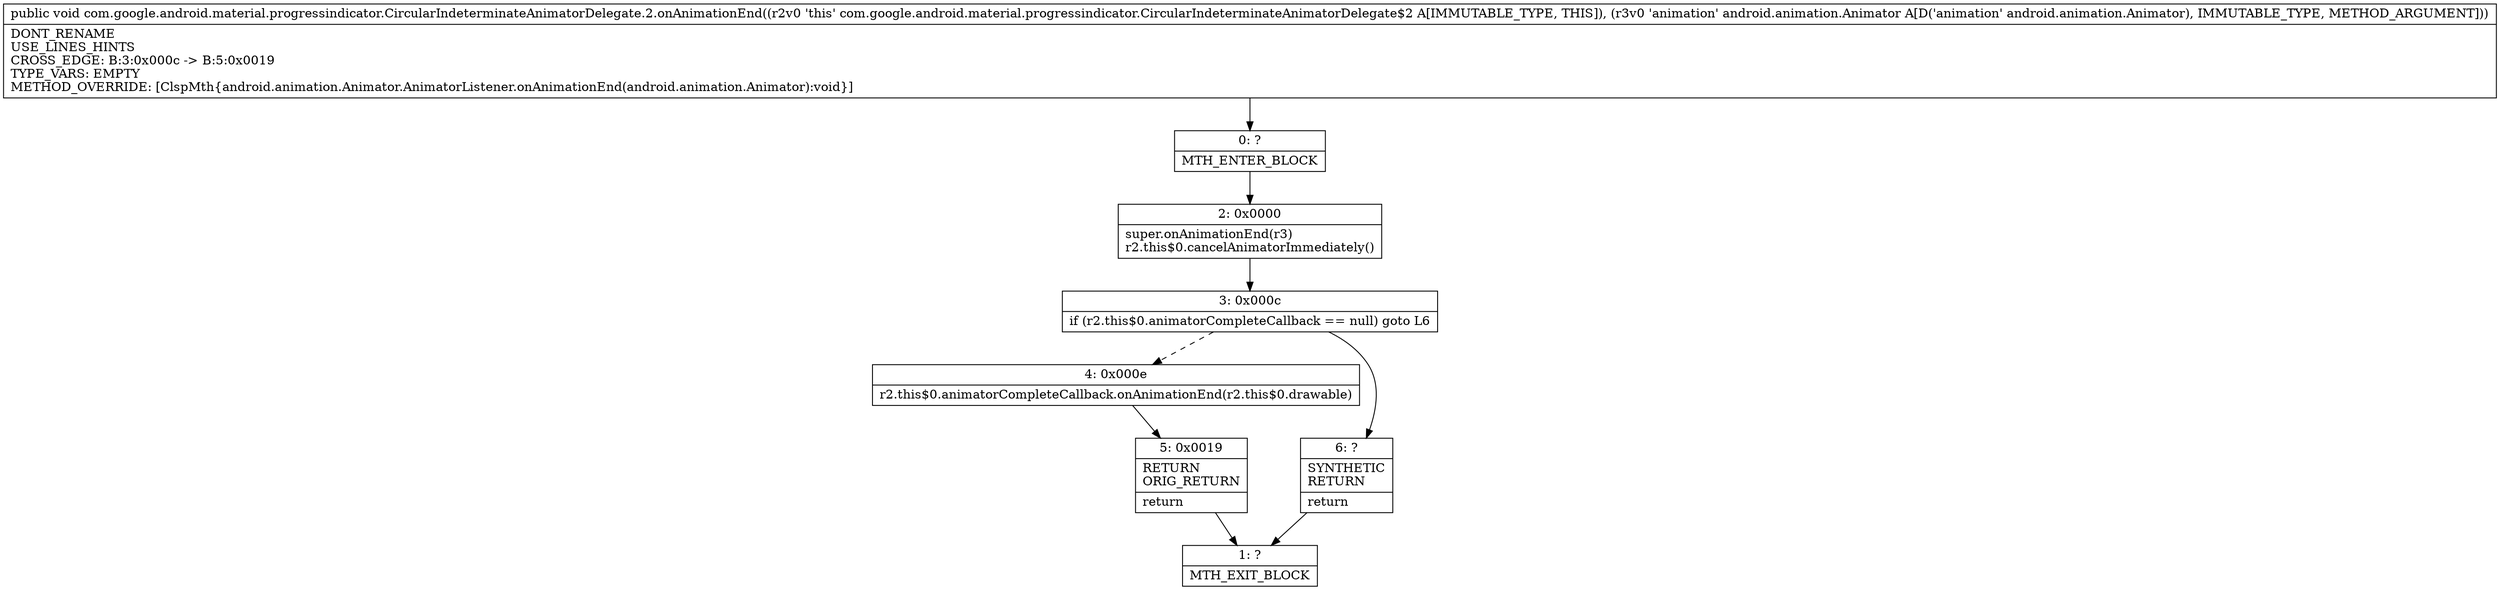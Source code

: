 digraph "CFG forcom.google.android.material.progressindicator.CircularIndeterminateAnimatorDelegate.2.onAnimationEnd(Landroid\/animation\/Animator;)V" {
Node_0 [shape=record,label="{0\:\ ?|MTH_ENTER_BLOCK\l}"];
Node_2 [shape=record,label="{2\:\ 0x0000|super.onAnimationEnd(r3)\lr2.this$0.cancelAnimatorImmediately()\l}"];
Node_3 [shape=record,label="{3\:\ 0x000c|if (r2.this$0.animatorCompleteCallback == null) goto L6\l}"];
Node_4 [shape=record,label="{4\:\ 0x000e|r2.this$0.animatorCompleteCallback.onAnimationEnd(r2.this$0.drawable)\l}"];
Node_5 [shape=record,label="{5\:\ 0x0019|RETURN\lORIG_RETURN\l|return\l}"];
Node_1 [shape=record,label="{1\:\ ?|MTH_EXIT_BLOCK\l}"];
Node_6 [shape=record,label="{6\:\ ?|SYNTHETIC\lRETURN\l|return\l}"];
MethodNode[shape=record,label="{public void com.google.android.material.progressindicator.CircularIndeterminateAnimatorDelegate.2.onAnimationEnd((r2v0 'this' com.google.android.material.progressindicator.CircularIndeterminateAnimatorDelegate$2 A[IMMUTABLE_TYPE, THIS]), (r3v0 'animation' android.animation.Animator A[D('animation' android.animation.Animator), IMMUTABLE_TYPE, METHOD_ARGUMENT]))  | DONT_RENAME\lUSE_LINES_HINTS\lCROSS_EDGE: B:3:0x000c \-\> B:5:0x0019\lTYPE_VARS: EMPTY\lMETHOD_OVERRIDE: [ClspMth\{android.animation.Animator.AnimatorListener.onAnimationEnd(android.animation.Animator):void\}]\l}"];
MethodNode -> Node_0;Node_0 -> Node_2;
Node_2 -> Node_3;
Node_3 -> Node_4[style=dashed];
Node_3 -> Node_6;
Node_4 -> Node_5;
Node_5 -> Node_1;
Node_6 -> Node_1;
}

